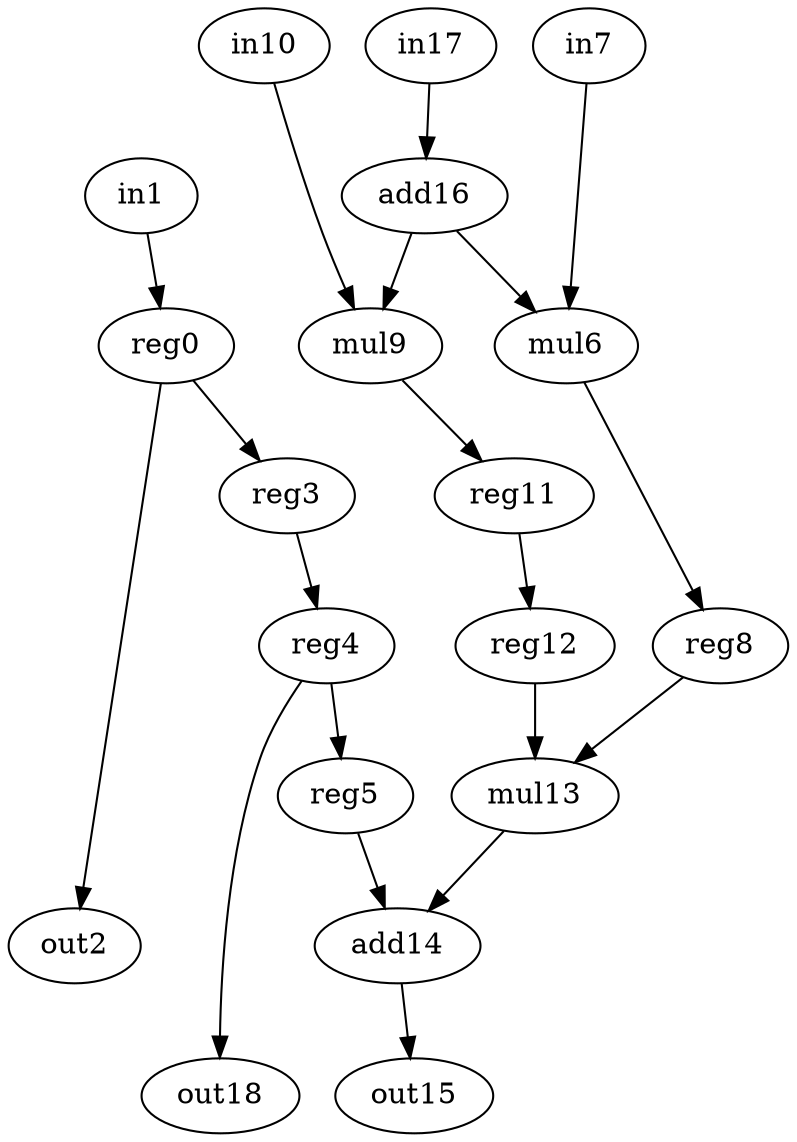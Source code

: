 digraph g {
0 [label = reg0;op = reg;]
1 [label = in1;op = in;]
2 [label = in10;op = in;]
3 [label = reg11;op = reg;]
4 [label = reg12;op = reg;]
5 [label = mul13;op = mul;]
6 [label = add14;op = add;]
7 [label = out15;op = out;]
8 [label = add16;op = addi;value = 2;]
9 [label = in17;op = in;]
10 [label = out18;op = out;]
11 [label = out2;op = out;]
12 [label = reg3;op = reg;]
13 [label = reg4;op = reg;]
14 [label = reg5;op = reg;]
15 [label = mul6;op = mul;]
16 [label = in7;op = in;]
17 [label = reg8;op = reg;]
18 [label = mul9;op = mul;]
0 -> 11 [port=0; weight=0;]
0 -> 12 [port=0; weight=0;]
12 -> 13 [port=0; weight=0;]
13 -> 10 [port=0; weight=0;]
13 -> 14 [port=0; weight=0;]
14 -> 6 [port=0; weight=0;]
5 -> 6 [port=1; weight=0;]
17 -> 5 [port=0; weight=0;]
15 -> 17 [port=0; weight=0;]
16 -> 15 [port=0; weight=0;]
8 -> 15 [port=1; weight=0;]
8 -> 18 [port=0; weight=0;]
2 -> 18 [port=1; weight=0;]
18 -> 3 [port=0; weight=0;]
3 -> 4 [port=0; weight=0;]
4 -> 5 [port=1; weight=1;]
9 -> 8 [port=0; weight=0;]
6 -> 7 [port=0; weight=0;]
1 -> 0 [port=0; weight=0;]
}
